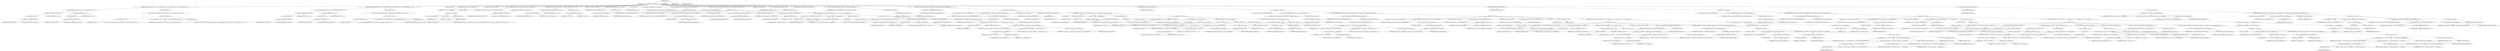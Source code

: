 digraph "execute" {  
"129" [label = <(METHOD,execute)<SUB>155</SUB>> ]
"8" [label = <(PARAM,this)<SUB>155</SUB>> ]
"130" [label = <(BLOCK,&lt;empty&gt;,&lt;empty&gt;)<SUB>155</SUB>> ]
"131" [label = <(CONTROL_STRUCTURE,if ((sourceFileSets.size() == 0) &amp;&amp; (sourceFileLists.size() == 0)),if ((sourceFileSets.size() == 0) &amp;&amp; (sourceFileLists.size() == 0)))<SUB>157</SUB>> ]
"132" [label = <(&lt;operator&gt;.logicalAnd,(sourceFileSets.size() == 0) &amp;&amp; (sourceFileLists.size() == 0))<SUB>157</SUB>> ]
"133" [label = <(&lt;operator&gt;.equals,sourceFileSets.size() == 0)<SUB>157</SUB>> ]
"134" [label = <(size,sourceFileSets.size())<SUB>157</SUB>> ]
"135" [label = <(&lt;operator&gt;.fieldAccess,this.sourceFileSets)<SUB>157</SUB>> ]
"136" [label = <(IDENTIFIER,this,sourceFileSets.size())<SUB>157</SUB>> ]
"137" [label = <(FIELD_IDENTIFIER,sourceFileSets,sourceFileSets)<SUB>157</SUB>> ]
"138" [label = <(LITERAL,0,sourceFileSets.size() == 0)<SUB>157</SUB>> ]
"139" [label = <(&lt;operator&gt;.equals,sourceFileLists.size() == 0)<SUB>157</SUB>> ]
"140" [label = <(size,sourceFileLists.size())<SUB>157</SUB>> ]
"141" [label = <(&lt;operator&gt;.fieldAccess,this.sourceFileLists)<SUB>157</SUB>> ]
"142" [label = <(IDENTIFIER,this,sourceFileLists.size())<SUB>157</SUB>> ]
"143" [label = <(FIELD_IDENTIFIER,sourceFileLists,sourceFileLists)<SUB>157</SUB>> ]
"144" [label = <(LITERAL,0,sourceFileLists.size() == 0)<SUB>157</SUB>> ]
"145" [label = <(BLOCK,&lt;empty&gt;,&lt;empty&gt;)<SUB>157</SUB>> ]
"146" [label = <(&lt;operator&gt;.throw,throw new BuildException(&quot;At least one &lt;srcfileset&gt; or &lt;srcfilelist&gt; element must be set&quot;);)<SUB>158</SUB>> ]
"147" [label = <(BLOCK,&lt;empty&gt;,&lt;empty&gt;)<SUB>158</SUB>> ]
"148" [label = <(&lt;operator&gt;.assignment,&lt;empty&gt;)> ]
"149" [label = <(IDENTIFIER,$obj4,&lt;empty&gt;)> ]
"150" [label = <(&lt;operator&gt;.alloc,new BuildException(&quot;At least one &lt;srcfileset&gt; or &lt;srcfilelist&gt; element must be set&quot;))<SUB>158</SUB>> ]
"151" [label = <(&lt;init&gt;,new BuildException(&quot;At least one &lt;srcfileset&gt; or &lt;srcfilelist&gt; element must be set&quot;))<SUB>158</SUB>> ]
"152" [label = <(IDENTIFIER,$obj4,new BuildException(&quot;At least one &lt;srcfileset&gt; or &lt;srcfilelist&gt; element must be set&quot;))> ]
"153" [label = <(LITERAL,&quot;At least one &lt;srcfileset&gt; or &lt;srcfilelist&gt; element must be set&quot;,new BuildException(&quot;At least one &lt;srcfileset&gt; or &lt;srcfilelist&gt; element must be set&quot;))<SUB>158</SUB>> ]
"154" [label = <(IDENTIFIER,$obj4,&lt;empty&gt;)> ]
"155" [label = <(CONTROL_STRUCTURE,if ((targetFileSets.size() == 0) &amp;&amp; (targetFileLists.size() == 0)),if ((targetFileSets.size() == 0) &amp;&amp; (targetFileLists.size() == 0)))<SUB>161</SUB>> ]
"156" [label = <(&lt;operator&gt;.logicalAnd,(targetFileSets.size() == 0) &amp;&amp; (targetFileLists.size() == 0))<SUB>161</SUB>> ]
"157" [label = <(&lt;operator&gt;.equals,targetFileSets.size() == 0)<SUB>161</SUB>> ]
"158" [label = <(size,targetFileSets.size())<SUB>161</SUB>> ]
"159" [label = <(&lt;operator&gt;.fieldAccess,this.targetFileSets)<SUB>161</SUB>> ]
"160" [label = <(IDENTIFIER,this,targetFileSets.size())<SUB>161</SUB>> ]
"161" [label = <(FIELD_IDENTIFIER,targetFileSets,targetFileSets)<SUB>161</SUB>> ]
"162" [label = <(LITERAL,0,targetFileSets.size() == 0)<SUB>161</SUB>> ]
"163" [label = <(&lt;operator&gt;.equals,targetFileLists.size() == 0)<SUB>161</SUB>> ]
"164" [label = <(size,targetFileLists.size())<SUB>161</SUB>> ]
"165" [label = <(&lt;operator&gt;.fieldAccess,this.targetFileLists)<SUB>161</SUB>> ]
"166" [label = <(IDENTIFIER,this,targetFileLists.size())<SUB>161</SUB>> ]
"167" [label = <(FIELD_IDENTIFIER,targetFileLists,targetFileLists)<SUB>161</SUB>> ]
"168" [label = <(LITERAL,0,targetFileLists.size() == 0)<SUB>161</SUB>> ]
"169" [label = <(BLOCK,&lt;empty&gt;,&lt;empty&gt;)<SUB>161</SUB>> ]
"170" [label = <(&lt;operator&gt;.throw,throw new BuildException(&quot;At least one &lt;targetfileset&gt; or &lt;targetfilelist&gt; element must be set&quot;);)<SUB>162</SUB>> ]
"171" [label = <(BLOCK,&lt;empty&gt;,&lt;empty&gt;)<SUB>162</SUB>> ]
"172" [label = <(&lt;operator&gt;.assignment,&lt;empty&gt;)> ]
"173" [label = <(IDENTIFIER,$obj5,&lt;empty&gt;)> ]
"174" [label = <(&lt;operator&gt;.alloc,new BuildException(&quot;At least one &lt;targetfileset&gt; or &lt;targetfilelist&gt; element must be set&quot;))<SUB>162</SUB>> ]
"175" [label = <(&lt;init&gt;,new BuildException(&quot;At least one &lt;targetfileset&gt; or &lt;targetfilelist&gt; element must be set&quot;))<SUB>162</SUB>> ]
"176" [label = <(IDENTIFIER,$obj5,new BuildException(&quot;At least one &lt;targetfileset&gt; or &lt;targetfilelist&gt; element must be set&quot;))> ]
"177" [label = <(LITERAL,&quot;At least one &lt;targetfileset&gt; or &lt;targetfilelist&gt; element must be set&quot;,new BuildException(&quot;At least one &lt;targetfileset&gt; or &lt;targetfilelist&gt; element must be set&quot;))<SUB>162</SUB>> ]
"178" [label = <(IDENTIFIER,$obj5,&lt;empty&gt;)> ]
"179" [label = <(LOCAL,long now: long)> ]
"180" [label = <(&lt;operator&gt;.assignment,long now = this.getTime())<SUB>165</SUB>> ]
"181" [label = <(IDENTIFIER,now,long now = this.getTime())<SUB>165</SUB>> ]
"182" [label = <(getTime,this.getTime())<SUB>165</SUB>> ]
"183" [label = <(BLOCK,&lt;empty&gt;,&lt;empty&gt;)<SUB>165</SUB>> ]
"184" [label = <(&lt;operator&gt;.assignment,&lt;empty&gt;)> ]
"185" [label = <(IDENTIFIER,$obj6,&lt;empty&gt;)> ]
"186" [label = <(&lt;operator&gt;.alloc,new Date())<SUB>165</SUB>> ]
"187" [label = <(&lt;init&gt;,new Date())<SUB>165</SUB>> ]
"188" [label = <(IDENTIFIER,$obj6,new Date())> ]
"189" [label = <(IDENTIFIER,$obj6,&lt;empty&gt;)> ]
"190" [label = <(LOCAL,String osname: java.lang.String)> ]
"191" [label = <(&lt;operator&gt;.assignment,String osname = System.getProperty(&quot;os.name&quot;).toLowerCase())<SUB>171</SUB>> ]
"192" [label = <(IDENTIFIER,osname,String osname = System.getProperty(&quot;os.name&quot;).toLowerCase())<SUB>171</SUB>> ]
"193" [label = <(toLowerCase,System.getProperty(&quot;os.name&quot;).toLowerCase())<SUB>171</SUB>> ]
"194" [label = <(getProperty,System.getProperty(&quot;os.name&quot;))<SUB>171</SUB>> ]
"195" [label = <(IDENTIFIER,System,System.getProperty(&quot;os.name&quot;))<SUB>171</SUB>> ]
"196" [label = <(LITERAL,&quot;os.name&quot;,System.getProperty(&quot;os.name&quot;))<SUB>171</SUB>> ]
"197" [label = <(CONTROL_STRUCTURE,if (osname.indexOf(&quot;windows&quot;) &gt;= 0),if (osname.indexOf(&quot;windows&quot;) &gt;= 0))<SUB>172</SUB>> ]
"198" [label = <(&lt;operator&gt;.greaterEqualsThan,osname.indexOf(&quot;windows&quot;) &gt;= 0)<SUB>172</SUB>> ]
"199" [label = <(indexOf,osname.indexOf(&quot;windows&quot;))<SUB>172</SUB>> ]
"200" [label = <(IDENTIFIER,osname,osname.indexOf(&quot;windows&quot;))<SUB>172</SUB>> ]
"201" [label = <(LITERAL,&quot;windows&quot;,osname.indexOf(&quot;windows&quot;))<SUB>172</SUB>> ]
"202" [label = <(LITERAL,0,osname.indexOf(&quot;windows&quot;) &gt;= 0)<SUB>172</SUB>> ]
"203" [label = <(BLOCK,&lt;empty&gt;,&lt;empty&gt;)<SUB>172</SUB>> ]
"204" [label = <(&lt;operator&gt;.assignmentPlus,now += 2000)<SUB>173</SUB>> ]
"205" [label = <(IDENTIFIER,now,now += 2000)<SUB>173</SUB>> ]
"206" [label = <(LITERAL,2000,now += 2000)<SUB>173</SUB>> ]
"4" [label = <(LOCAL,Vector allTargets: java.util.Vector)> ]
"207" [label = <(&lt;operator&gt;.assignment,Vector allTargets = new Vector())<SUB>179</SUB>> ]
"208" [label = <(IDENTIFIER,allTargets,Vector allTargets = new Vector())<SUB>179</SUB>> ]
"209" [label = <(&lt;operator&gt;.alloc,new Vector())<SUB>179</SUB>> ]
"210" [label = <(&lt;init&gt;,new Vector())<SUB>179</SUB>> ]
"3" [label = <(IDENTIFIER,allTargets,new Vector())<SUB>179</SUB>> ]
"211" [label = <(LOCAL,Enumeration enumTargetSets: java.util.Enumeration)> ]
"212" [label = <(&lt;operator&gt;.assignment,Enumeration enumTargetSets = targetFileSets.elements())<SUB>180</SUB>> ]
"213" [label = <(IDENTIFIER,enumTargetSets,Enumeration enumTargetSets = targetFileSets.elements())<SUB>180</SUB>> ]
"214" [label = <(elements,targetFileSets.elements())<SUB>180</SUB>> ]
"215" [label = <(&lt;operator&gt;.fieldAccess,this.targetFileSets)<SUB>180</SUB>> ]
"216" [label = <(IDENTIFIER,this,targetFileSets.elements())<SUB>180</SUB>> ]
"217" [label = <(FIELD_IDENTIFIER,targetFileSets,targetFileSets)<SUB>180</SUB>> ]
"218" [label = <(CONTROL_STRUCTURE,while (enumTargetSets.hasMoreElements()),while (enumTargetSets.hasMoreElements()))<SUB>181</SUB>> ]
"219" [label = <(hasMoreElements,enumTargetSets.hasMoreElements())<SUB>181</SUB>> ]
"220" [label = <(IDENTIFIER,enumTargetSets,enumTargetSets.hasMoreElements())<SUB>181</SUB>> ]
"221" [label = <(BLOCK,&lt;empty&gt;,&lt;empty&gt;)<SUB>181</SUB>> ]
"222" [label = <(LOCAL,FileSet targetFS: org.apache.tools.ant.types.FileSet)> ]
"223" [label = <(&lt;operator&gt;.assignment,FileSet targetFS = (FileSet) enumTargetSets.nextElement())<SUB>183</SUB>> ]
"224" [label = <(IDENTIFIER,targetFS,FileSet targetFS = (FileSet) enumTargetSets.nextElement())<SUB>183</SUB>> ]
"225" [label = <(&lt;operator&gt;.cast,(FileSet) enumTargetSets.nextElement())<SUB>183</SUB>> ]
"226" [label = <(TYPE_REF,FileSet,FileSet)<SUB>183</SUB>> ]
"227" [label = <(nextElement,enumTargetSets.nextElement())<SUB>183</SUB>> ]
"228" [label = <(IDENTIFIER,enumTargetSets,enumTargetSets.nextElement())<SUB>183</SUB>> ]
"229" [label = <(LOCAL,DirectoryScanner targetDS: ANY)> ]
"230" [label = <(&lt;operator&gt;.assignment,ANY targetDS = getDirectoryScanner(project))<SUB>184</SUB>> ]
"231" [label = <(IDENTIFIER,targetDS,ANY targetDS = getDirectoryScanner(project))<SUB>184</SUB>> ]
"232" [label = <(getDirectoryScanner,getDirectoryScanner(project))<SUB>184</SUB>> ]
"233" [label = <(IDENTIFIER,targetFS,getDirectoryScanner(project))<SUB>184</SUB>> ]
"234" [label = <(IDENTIFIER,project,getDirectoryScanner(project))<SUB>184</SUB>> ]
"235" [label = <(LOCAL,String[] targetFiles: java.lang.String[])> ]
"236" [label = <(&lt;operator&gt;.assignment,String[] targetFiles = getIncludedFiles())<SUB>185</SUB>> ]
"237" [label = <(IDENTIFIER,targetFiles,String[] targetFiles = getIncludedFiles())<SUB>185</SUB>> ]
"238" [label = <(getIncludedFiles,getIncludedFiles())<SUB>185</SUB>> ]
"239" [label = <(IDENTIFIER,targetDS,getIncludedFiles())<SUB>185</SUB>> ]
"240" [label = <(CONTROL_STRUCTURE,for (int i = 0; Some(i &lt; targetFiles.length); i++),for (int i = 0; Some(i &lt; targetFiles.length); i++))<SUB>187</SUB>> ]
"241" [label = <(LOCAL,int i: int)> ]
"242" [label = <(&lt;operator&gt;.assignment,int i = 0)<SUB>187</SUB>> ]
"243" [label = <(IDENTIFIER,i,int i = 0)<SUB>187</SUB>> ]
"244" [label = <(LITERAL,0,int i = 0)<SUB>187</SUB>> ]
"245" [label = <(&lt;operator&gt;.lessThan,i &lt; targetFiles.length)<SUB>187</SUB>> ]
"246" [label = <(IDENTIFIER,i,i &lt; targetFiles.length)<SUB>187</SUB>> ]
"247" [label = <(&lt;operator&gt;.fieldAccess,targetFiles.length)<SUB>187</SUB>> ]
"248" [label = <(IDENTIFIER,targetFiles,i &lt; targetFiles.length)<SUB>187</SUB>> ]
"249" [label = <(FIELD_IDENTIFIER,length,length)<SUB>187</SUB>> ]
"250" [label = <(&lt;operator&gt;.postIncrement,i++)<SUB>187</SUB>> ]
"251" [label = <(IDENTIFIER,i,i++)<SUB>187</SUB>> ]
"252" [label = <(BLOCK,&lt;empty&gt;,&lt;empty&gt;)<SUB>187</SUB>> ]
"6" [label = <(LOCAL,File dest: java.io.File)> ]
"253" [label = <(&lt;operator&gt;.assignment,File dest = new File(targetFS.getDir(project), targetFiles[i]))<SUB>189</SUB>> ]
"254" [label = <(IDENTIFIER,dest,File dest = new File(targetFS.getDir(project), targetFiles[i]))<SUB>189</SUB>> ]
"255" [label = <(&lt;operator&gt;.alloc,new File(targetFS.getDir(project), targetFiles[i]))<SUB>189</SUB>> ]
"256" [label = <(&lt;init&gt;,new File(targetFS.getDir(project), targetFiles[i]))<SUB>189</SUB>> ]
"5" [label = <(IDENTIFIER,dest,new File(targetFS.getDir(project), targetFiles[i]))<SUB>189</SUB>> ]
"257" [label = <(getDir,getDir(project))<SUB>189</SUB>> ]
"258" [label = <(IDENTIFIER,targetFS,getDir(project))<SUB>189</SUB>> ]
"259" [label = <(IDENTIFIER,project,getDir(project))<SUB>189</SUB>> ]
"260" [label = <(&lt;operator&gt;.indexAccess,targetFiles[i])<SUB>189</SUB>> ]
"261" [label = <(IDENTIFIER,targetFiles,new File(targetFS.getDir(project), targetFiles[i]))<SUB>189</SUB>> ]
"262" [label = <(IDENTIFIER,i,new File(targetFS.getDir(project), targetFiles[i]))<SUB>189</SUB>> ]
"263" [label = <(addElement,allTargets.addElement(dest))<SUB>190</SUB>> ]
"264" [label = <(IDENTIFIER,allTargets,allTargets.addElement(dest))<SUB>190</SUB>> ]
"265" [label = <(IDENTIFIER,dest,allTargets.addElement(dest))<SUB>190</SUB>> ]
"266" [label = <(CONTROL_STRUCTURE,if (dest.lastModified() &gt; now),if (dest.lastModified() &gt; now))<SUB>192</SUB>> ]
"267" [label = <(&lt;operator&gt;.greaterThan,dest.lastModified() &gt; now)<SUB>192</SUB>> ]
"268" [label = <(lastModified,dest.lastModified())<SUB>192</SUB>> ]
"269" [label = <(IDENTIFIER,dest,dest.lastModified())<SUB>192</SUB>> ]
"270" [label = <(IDENTIFIER,now,dest.lastModified() &gt; now)<SUB>192</SUB>> ]
"271" [label = <(BLOCK,&lt;empty&gt;,&lt;empty&gt;)<SUB>192</SUB>> ]
"272" [label = <(log,log(&quot;Warning: &quot; + targetFiles[i] + &quot; modified in the future.&quot;, Project.MSG_WARN))<SUB>193</SUB>> ]
"7" [label = <(IDENTIFIER,this,log(&quot;Warning: &quot; + targetFiles[i] + &quot; modified in the future.&quot;, Project.MSG_WARN))<SUB>193</SUB>> ]
"273" [label = <(&lt;operator&gt;.addition,&quot;Warning: &quot; + targetFiles[i] + &quot; modified in the future.&quot;)<SUB>193</SUB>> ]
"274" [label = <(&lt;operator&gt;.addition,&quot;Warning: &quot; + targetFiles[i])<SUB>193</SUB>> ]
"275" [label = <(LITERAL,&quot;Warning: &quot;,&quot;Warning: &quot; + targetFiles[i])<SUB>193</SUB>> ]
"276" [label = <(&lt;operator&gt;.indexAccess,targetFiles[i])<SUB>193</SUB>> ]
"277" [label = <(IDENTIFIER,targetFiles,&quot;Warning: &quot; + targetFiles[i])<SUB>193</SUB>> ]
"278" [label = <(IDENTIFIER,i,&quot;Warning: &quot; + targetFiles[i])<SUB>193</SUB>> ]
"279" [label = <(LITERAL,&quot; modified in the future.&quot;,&quot;Warning: &quot; + targetFiles[i] + &quot; modified in the future.&quot;)<SUB>193</SUB>> ]
"280" [label = <(&lt;operator&gt;.fieldAccess,Project.MSG_WARN)<SUB>194</SUB>> ]
"281" [label = <(IDENTIFIER,Project,log(&quot;Warning: &quot; + targetFiles[i] + &quot; modified in the future.&quot;, Project.MSG_WARN))<SUB>194</SUB>> ]
"282" [label = <(FIELD_IDENTIFIER,MSG_WARN,MSG_WARN)<SUB>194</SUB>> ]
"283" [label = <(LOCAL,boolean upToDate: boolean)> ]
"284" [label = <(&lt;operator&gt;.assignment,boolean upToDate = true)<SUB>202</SUB>> ]
"285" [label = <(IDENTIFIER,upToDate,boolean upToDate = true)<SUB>202</SUB>> ]
"286" [label = <(LITERAL,true,boolean upToDate = true)<SUB>202</SUB>> ]
"287" [label = <(LOCAL,Enumeration enumTargetLists: java.util.Enumeration)> ]
"288" [label = <(&lt;operator&gt;.assignment,Enumeration enumTargetLists = targetFileLists.elements())<SUB>203</SUB>> ]
"289" [label = <(IDENTIFIER,enumTargetLists,Enumeration enumTargetLists = targetFileLists.elements())<SUB>203</SUB>> ]
"290" [label = <(elements,targetFileLists.elements())<SUB>203</SUB>> ]
"291" [label = <(&lt;operator&gt;.fieldAccess,this.targetFileLists)<SUB>203</SUB>> ]
"292" [label = <(IDENTIFIER,this,targetFileLists.elements())<SUB>203</SUB>> ]
"293" [label = <(FIELD_IDENTIFIER,targetFileLists,targetFileLists)<SUB>203</SUB>> ]
"294" [label = <(CONTROL_STRUCTURE,while (enumTargetLists.hasMoreElements()),while (enumTargetLists.hasMoreElements()))<SUB>204</SUB>> ]
"295" [label = <(hasMoreElements,enumTargetLists.hasMoreElements())<SUB>204</SUB>> ]
"296" [label = <(IDENTIFIER,enumTargetLists,enumTargetLists.hasMoreElements())<SUB>204</SUB>> ]
"297" [label = <(BLOCK,&lt;empty&gt;,&lt;empty&gt;)<SUB>204</SUB>> ]
"298" [label = <(LOCAL,FileList targetFL: org.apache.tools.ant.types.FileList)> ]
"299" [label = <(&lt;operator&gt;.assignment,FileList targetFL = (FileList) enumTargetLists.nextElement())<SUB>206</SUB>> ]
"300" [label = <(IDENTIFIER,targetFL,FileList targetFL = (FileList) enumTargetLists.nextElement())<SUB>206</SUB>> ]
"301" [label = <(&lt;operator&gt;.cast,(FileList) enumTargetLists.nextElement())<SUB>206</SUB>> ]
"302" [label = <(TYPE_REF,FileList,FileList)<SUB>206</SUB>> ]
"303" [label = <(nextElement,enumTargetLists.nextElement())<SUB>206</SUB>> ]
"304" [label = <(IDENTIFIER,enumTargetLists,enumTargetLists.nextElement())<SUB>206</SUB>> ]
"305" [label = <(LOCAL,String[] targetFiles: java.lang.String[])> ]
"306" [label = <(&lt;operator&gt;.assignment,String[] targetFiles = getFiles(project))<SUB>207</SUB>> ]
"307" [label = <(IDENTIFIER,targetFiles,String[] targetFiles = getFiles(project))<SUB>207</SUB>> ]
"308" [label = <(getFiles,getFiles(project))<SUB>207</SUB>> ]
"309" [label = <(IDENTIFIER,targetFL,getFiles(project))<SUB>207</SUB>> ]
"310" [label = <(IDENTIFIER,project,getFiles(project))<SUB>207</SUB>> ]
"311" [label = <(CONTROL_STRUCTURE,for (int i = 0; Some(i &lt; targetFiles.length); i++),for (int i = 0; Some(i &lt; targetFiles.length); i++))<SUB>209</SUB>> ]
"312" [label = <(LOCAL,int i: int)> ]
"313" [label = <(&lt;operator&gt;.assignment,int i = 0)<SUB>209</SUB>> ]
"314" [label = <(IDENTIFIER,i,int i = 0)<SUB>209</SUB>> ]
"315" [label = <(LITERAL,0,int i = 0)<SUB>209</SUB>> ]
"316" [label = <(&lt;operator&gt;.lessThan,i &lt; targetFiles.length)<SUB>209</SUB>> ]
"317" [label = <(IDENTIFIER,i,i &lt; targetFiles.length)<SUB>209</SUB>> ]
"318" [label = <(&lt;operator&gt;.fieldAccess,targetFiles.length)<SUB>209</SUB>> ]
"319" [label = <(IDENTIFIER,targetFiles,i &lt; targetFiles.length)<SUB>209</SUB>> ]
"320" [label = <(FIELD_IDENTIFIER,length,length)<SUB>209</SUB>> ]
"321" [label = <(&lt;operator&gt;.postIncrement,i++)<SUB>209</SUB>> ]
"322" [label = <(IDENTIFIER,i,i++)<SUB>209</SUB>> ]
"323" [label = <(BLOCK,&lt;empty&gt;,&lt;empty&gt;)<SUB>209</SUB>> ]
"10" [label = <(LOCAL,File dest: java.io.File)> ]
"324" [label = <(&lt;operator&gt;.assignment,File dest = new File(targetFL.getDir(project), targetFiles[i]))<SUB>211</SUB>> ]
"325" [label = <(IDENTIFIER,dest,File dest = new File(targetFL.getDir(project), targetFiles[i]))<SUB>211</SUB>> ]
"326" [label = <(&lt;operator&gt;.alloc,new File(targetFL.getDir(project), targetFiles[i]))<SUB>211</SUB>> ]
"327" [label = <(&lt;init&gt;,new File(targetFL.getDir(project), targetFiles[i]))<SUB>211</SUB>> ]
"9" [label = <(IDENTIFIER,dest,new File(targetFL.getDir(project), targetFiles[i]))<SUB>211</SUB>> ]
"328" [label = <(getDir,getDir(project))<SUB>211</SUB>> ]
"329" [label = <(IDENTIFIER,targetFL,getDir(project))<SUB>211</SUB>> ]
"330" [label = <(IDENTIFIER,project,getDir(project))<SUB>211</SUB>> ]
"331" [label = <(&lt;operator&gt;.indexAccess,targetFiles[i])<SUB>211</SUB>> ]
"332" [label = <(IDENTIFIER,targetFiles,new File(targetFL.getDir(project), targetFiles[i]))<SUB>211</SUB>> ]
"333" [label = <(IDENTIFIER,i,new File(targetFL.getDir(project), targetFiles[i]))<SUB>211</SUB>> ]
"334" [label = <(CONTROL_STRUCTURE,if (!dest.exists()),if (!dest.exists()))<SUB>212</SUB>> ]
"335" [label = <(&lt;operator&gt;.logicalNot,!dest.exists())<SUB>212</SUB>> ]
"336" [label = <(exists,dest.exists())<SUB>212</SUB>> ]
"337" [label = <(IDENTIFIER,dest,dest.exists())<SUB>212</SUB>> ]
"338" [label = <(BLOCK,&lt;empty&gt;,&lt;empty&gt;)<SUB>212</SUB>> ]
"339" [label = <(log,log(targetFiles[i] + &quot; does not exist.&quot;, Project.MSG_VERBOSE))<SUB>213</SUB>> ]
"11" [label = <(IDENTIFIER,this,log(targetFiles[i] + &quot; does not exist.&quot;, Project.MSG_VERBOSE))<SUB>213</SUB>> ]
"340" [label = <(&lt;operator&gt;.addition,targetFiles[i] + &quot; does not exist.&quot;)<SUB>213</SUB>> ]
"341" [label = <(&lt;operator&gt;.indexAccess,targetFiles[i])<SUB>213</SUB>> ]
"342" [label = <(IDENTIFIER,targetFiles,targetFiles[i] + &quot; does not exist.&quot;)<SUB>213</SUB>> ]
"343" [label = <(IDENTIFIER,i,targetFiles[i] + &quot; does not exist.&quot;)<SUB>213</SUB>> ]
"344" [label = <(LITERAL,&quot; does not exist.&quot;,targetFiles[i] + &quot; does not exist.&quot;)<SUB>213</SUB>> ]
"345" [label = <(&lt;operator&gt;.fieldAccess,Project.MSG_VERBOSE)<SUB>213</SUB>> ]
"346" [label = <(IDENTIFIER,Project,log(targetFiles[i] + &quot; does not exist.&quot;, Project.MSG_VERBOSE))<SUB>213</SUB>> ]
"347" [label = <(FIELD_IDENTIFIER,MSG_VERBOSE,MSG_VERBOSE)<SUB>213</SUB>> ]
"348" [label = <(&lt;operator&gt;.assignment,upToDate = false)<SUB>214</SUB>> ]
"349" [label = <(IDENTIFIER,upToDate,upToDate = false)<SUB>214</SUB>> ]
"350" [label = <(LITERAL,false,upToDate = false)<SUB>214</SUB>> ]
"351" [label = <(CONTROL_STRUCTURE,continue;,continue;)<SUB>215</SUB>> ]
"352" [label = <(CONTROL_STRUCTURE,else,else)<SUB>217</SUB>> ]
"353" [label = <(BLOCK,&lt;empty&gt;,&lt;empty&gt;)<SUB>217</SUB>> ]
"354" [label = <(addElement,allTargets.addElement(dest))<SUB>218</SUB>> ]
"355" [label = <(IDENTIFIER,allTargets,allTargets.addElement(dest))<SUB>218</SUB>> ]
"356" [label = <(IDENTIFIER,dest,allTargets.addElement(dest))<SUB>218</SUB>> ]
"357" [label = <(CONTROL_STRUCTURE,if (dest.lastModified() &gt; now),if (dest.lastModified() &gt; now))<SUB>220</SUB>> ]
"358" [label = <(&lt;operator&gt;.greaterThan,dest.lastModified() &gt; now)<SUB>220</SUB>> ]
"359" [label = <(lastModified,dest.lastModified())<SUB>220</SUB>> ]
"360" [label = <(IDENTIFIER,dest,dest.lastModified())<SUB>220</SUB>> ]
"361" [label = <(IDENTIFIER,now,dest.lastModified() &gt; now)<SUB>220</SUB>> ]
"362" [label = <(BLOCK,&lt;empty&gt;,&lt;empty&gt;)<SUB>220</SUB>> ]
"363" [label = <(log,log(&quot;Warning: &quot; + targetFiles[i] + &quot; modified in the future.&quot;, Project.MSG_WARN))<SUB>221</SUB>> ]
"12" [label = <(IDENTIFIER,this,log(&quot;Warning: &quot; + targetFiles[i] + &quot; modified in the future.&quot;, Project.MSG_WARN))<SUB>221</SUB>> ]
"364" [label = <(&lt;operator&gt;.addition,&quot;Warning: &quot; + targetFiles[i] + &quot; modified in the future.&quot;)<SUB>221</SUB>> ]
"365" [label = <(&lt;operator&gt;.addition,&quot;Warning: &quot; + targetFiles[i])<SUB>221</SUB>> ]
"366" [label = <(LITERAL,&quot;Warning: &quot;,&quot;Warning: &quot; + targetFiles[i])<SUB>221</SUB>> ]
"367" [label = <(&lt;operator&gt;.indexAccess,targetFiles[i])<SUB>221</SUB>> ]
"368" [label = <(IDENTIFIER,targetFiles,&quot;Warning: &quot; + targetFiles[i])<SUB>221</SUB>> ]
"369" [label = <(IDENTIFIER,i,&quot;Warning: &quot; + targetFiles[i])<SUB>221</SUB>> ]
"370" [label = <(LITERAL,&quot; modified in the future.&quot;,&quot;Warning: &quot; + targetFiles[i] + &quot; modified in the future.&quot;)<SUB>221</SUB>> ]
"371" [label = <(&lt;operator&gt;.fieldAccess,Project.MSG_WARN)<SUB>222</SUB>> ]
"372" [label = <(IDENTIFIER,Project,log(&quot;Warning: &quot; + targetFiles[i] + &quot; modified in the future.&quot;, Project.MSG_WARN))<SUB>222</SUB>> ]
"373" [label = <(FIELD_IDENTIFIER,MSG_WARN,MSG_WARN)<SUB>222</SUB>> ]
"374" [label = <(CONTROL_STRUCTURE,if (upToDate),if (upToDate))<SUB>230</SUB>> ]
"375" [label = <(IDENTIFIER,upToDate,if (upToDate))<SUB>230</SUB>> ]
"376" [label = <(BLOCK,&lt;empty&gt;,&lt;empty&gt;)<SUB>230</SUB>> ]
"377" [label = <(LOCAL,Enumeration enumSourceSets: java.util.Enumeration)> ]
"378" [label = <(&lt;operator&gt;.assignment,Enumeration enumSourceSets = sourceFileSets.elements())<SUB>231</SUB>> ]
"379" [label = <(IDENTIFIER,enumSourceSets,Enumeration enumSourceSets = sourceFileSets.elements())<SUB>231</SUB>> ]
"380" [label = <(elements,sourceFileSets.elements())<SUB>231</SUB>> ]
"381" [label = <(&lt;operator&gt;.fieldAccess,this.sourceFileSets)<SUB>231</SUB>> ]
"382" [label = <(IDENTIFIER,this,sourceFileSets.elements())<SUB>231</SUB>> ]
"383" [label = <(FIELD_IDENTIFIER,sourceFileSets,sourceFileSets)<SUB>231</SUB>> ]
"384" [label = <(CONTROL_STRUCTURE,while (upToDate &amp;&amp; enumSourceSets.hasMoreElements()),while (upToDate &amp;&amp; enumSourceSets.hasMoreElements()))<SUB>232</SUB>> ]
"385" [label = <(&lt;operator&gt;.logicalAnd,upToDate &amp;&amp; enumSourceSets.hasMoreElements())<SUB>232</SUB>> ]
"386" [label = <(IDENTIFIER,upToDate,upToDate &amp;&amp; enumSourceSets.hasMoreElements())<SUB>232</SUB>> ]
"387" [label = <(hasMoreElements,enumSourceSets.hasMoreElements())<SUB>232</SUB>> ]
"388" [label = <(IDENTIFIER,enumSourceSets,enumSourceSets.hasMoreElements())<SUB>232</SUB>> ]
"389" [label = <(BLOCK,&lt;empty&gt;,&lt;empty&gt;)<SUB>232</SUB>> ]
"390" [label = <(LOCAL,FileSet sourceFS: org.apache.tools.ant.types.FileSet)> ]
"391" [label = <(&lt;operator&gt;.assignment,FileSet sourceFS = (FileSet) enumSourceSets.nextElement())<SUB>234</SUB>> ]
"392" [label = <(IDENTIFIER,sourceFS,FileSet sourceFS = (FileSet) enumSourceSets.nextElement())<SUB>234</SUB>> ]
"393" [label = <(&lt;operator&gt;.cast,(FileSet) enumSourceSets.nextElement())<SUB>234</SUB>> ]
"394" [label = <(TYPE_REF,FileSet,FileSet)<SUB>234</SUB>> ]
"395" [label = <(nextElement,enumSourceSets.nextElement())<SUB>234</SUB>> ]
"396" [label = <(IDENTIFIER,enumSourceSets,enumSourceSets.nextElement())<SUB>234</SUB>> ]
"397" [label = <(LOCAL,DirectoryScanner sourceDS: ANY)> ]
"398" [label = <(&lt;operator&gt;.assignment,ANY sourceDS = getDirectoryScanner(project))<SUB>235</SUB>> ]
"399" [label = <(IDENTIFIER,sourceDS,ANY sourceDS = getDirectoryScanner(project))<SUB>235</SUB>> ]
"400" [label = <(getDirectoryScanner,getDirectoryScanner(project))<SUB>235</SUB>> ]
"401" [label = <(IDENTIFIER,sourceFS,getDirectoryScanner(project))<SUB>235</SUB>> ]
"402" [label = <(IDENTIFIER,project,getDirectoryScanner(project))<SUB>235</SUB>> ]
"403" [label = <(LOCAL,String[] sourceFiles: java.lang.String[])> ]
"404" [label = <(&lt;operator&gt;.assignment,String[] sourceFiles = getIncludedFiles())<SUB>236</SUB>> ]
"405" [label = <(IDENTIFIER,sourceFiles,String[] sourceFiles = getIncludedFiles())<SUB>236</SUB>> ]
"406" [label = <(getIncludedFiles,getIncludedFiles())<SUB>236</SUB>> ]
"407" [label = <(IDENTIFIER,sourceDS,getIncludedFiles())<SUB>236</SUB>> ]
"408" [label = <(LOCAL,int i: int)> ]
"409" [label = <(&lt;operator&gt;.assignment,int i = 0)<SUB>238</SUB>> ]
"410" [label = <(IDENTIFIER,i,int i = 0)<SUB>238</SUB>> ]
"411" [label = <(LITERAL,0,int i = 0)<SUB>238</SUB>> ]
"412" [label = <(CONTROL_STRUCTURE,do {...} while (upToDate &amp;&amp; (++i &lt; sourceFiles.length)),do {...} while (upToDate &amp;&amp; (++i &lt; sourceFiles.length)))<SUB>239</SUB>> ]
"413" [label = <(BLOCK,&lt;empty&gt;,&lt;empty&gt;)<SUB>239</SUB>> ]
"14" [label = <(LOCAL,File src: java.io.File)> ]
"414" [label = <(&lt;operator&gt;.assignment,File src = new File(sourceFS.getDir(project), sourceFiles[i]))<SUB>240</SUB>> ]
"415" [label = <(IDENTIFIER,src,File src = new File(sourceFS.getDir(project), sourceFiles[i]))<SUB>240</SUB>> ]
"416" [label = <(&lt;operator&gt;.alloc,new File(sourceFS.getDir(project), sourceFiles[i]))<SUB>240</SUB>> ]
"417" [label = <(&lt;init&gt;,new File(sourceFS.getDir(project), sourceFiles[i]))<SUB>240</SUB>> ]
"13" [label = <(IDENTIFIER,src,new File(sourceFS.getDir(project), sourceFiles[i]))<SUB>240</SUB>> ]
"418" [label = <(getDir,getDir(project))<SUB>240</SUB>> ]
"419" [label = <(IDENTIFIER,sourceFS,getDir(project))<SUB>240</SUB>> ]
"420" [label = <(IDENTIFIER,project,getDir(project))<SUB>240</SUB>> ]
"421" [label = <(&lt;operator&gt;.indexAccess,sourceFiles[i])<SUB>240</SUB>> ]
"422" [label = <(IDENTIFIER,sourceFiles,new File(sourceFS.getDir(project), sourceFiles[i]))<SUB>240</SUB>> ]
"423" [label = <(IDENTIFIER,i,new File(sourceFS.getDir(project), sourceFiles[i]))<SUB>240</SUB>> ]
"424" [label = <(CONTROL_STRUCTURE,if (src.lastModified() &gt; now),if (src.lastModified() &gt; now))<SUB>242</SUB>> ]
"425" [label = <(&lt;operator&gt;.greaterThan,src.lastModified() &gt; now)<SUB>242</SUB>> ]
"426" [label = <(lastModified,src.lastModified())<SUB>242</SUB>> ]
"427" [label = <(IDENTIFIER,src,src.lastModified())<SUB>242</SUB>> ]
"428" [label = <(IDENTIFIER,now,src.lastModified() &gt; now)<SUB>242</SUB>> ]
"429" [label = <(BLOCK,&lt;empty&gt;,&lt;empty&gt;)<SUB>242</SUB>> ]
"430" [label = <(log,log(&quot;Warning: &quot; + sourceFiles[i] + &quot; modified in the future.&quot;, Project.MSG_WARN))<SUB>243</SUB>> ]
"15" [label = <(IDENTIFIER,this,log(&quot;Warning: &quot; + sourceFiles[i] + &quot; modified in the future.&quot;, Project.MSG_WARN))<SUB>243</SUB>> ]
"431" [label = <(&lt;operator&gt;.addition,&quot;Warning: &quot; + sourceFiles[i] + &quot; modified in the future.&quot;)<SUB>243</SUB>> ]
"432" [label = <(&lt;operator&gt;.addition,&quot;Warning: &quot; + sourceFiles[i])<SUB>243</SUB>> ]
"433" [label = <(LITERAL,&quot;Warning: &quot;,&quot;Warning: &quot; + sourceFiles[i])<SUB>243</SUB>> ]
"434" [label = <(&lt;operator&gt;.indexAccess,sourceFiles[i])<SUB>243</SUB>> ]
"435" [label = <(IDENTIFIER,sourceFiles,&quot;Warning: &quot; + sourceFiles[i])<SUB>243</SUB>> ]
"436" [label = <(IDENTIFIER,i,&quot;Warning: &quot; + sourceFiles[i])<SUB>243</SUB>> ]
"437" [label = <(LITERAL,&quot; modified in the future.&quot;,&quot;Warning: &quot; + sourceFiles[i] + &quot; modified in the future.&quot;)<SUB>243</SUB>> ]
"438" [label = <(&lt;operator&gt;.fieldAccess,Project.MSG_WARN)<SUB>244</SUB>> ]
"439" [label = <(IDENTIFIER,Project,log(&quot;Warning: &quot; + sourceFiles[i] + &quot; modified in the future.&quot;, Project.MSG_WARN))<SUB>244</SUB>> ]
"440" [label = <(FIELD_IDENTIFIER,MSG_WARN,MSG_WARN)<SUB>244</SUB>> ]
"441" [label = <(LOCAL,Enumeration enumTargets: java.util.Enumeration)> ]
"442" [label = <(&lt;operator&gt;.assignment,Enumeration enumTargets = allTargets.elements())<SUB>247</SUB>> ]
"443" [label = <(IDENTIFIER,enumTargets,Enumeration enumTargets = allTargets.elements())<SUB>247</SUB>> ]
"444" [label = <(elements,allTargets.elements())<SUB>247</SUB>> ]
"445" [label = <(IDENTIFIER,allTargets,allTargets.elements())<SUB>247</SUB>> ]
"446" [label = <(CONTROL_STRUCTURE,while (upToDate &amp;&amp; enumTargets.hasMoreElements()),while (upToDate &amp;&amp; enumTargets.hasMoreElements()))<SUB>248</SUB>> ]
"447" [label = <(&lt;operator&gt;.logicalAnd,upToDate &amp;&amp; enumTargets.hasMoreElements())<SUB>248</SUB>> ]
"448" [label = <(IDENTIFIER,upToDate,upToDate &amp;&amp; enumTargets.hasMoreElements())<SUB>248</SUB>> ]
"449" [label = <(hasMoreElements,enumTargets.hasMoreElements())<SUB>248</SUB>> ]
"450" [label = <(IDENTIFIER,enumTargets,enumTargets.hasMoreElements())<SUB>248</SUB>> ]
"451" [label = <(BLOCK,&lt;empty&gt;,&lt;empty&gt;)<SUB>248</SUB>> ]
"452" [label = <(LOCAL,File dest: java.io.File)> ]
"453" [label = <(&lt;operator&gt;.assignment,File dest = (File) enumTargets.nextElement())<SUB>250</SUB>> ]
"454" [label = <(IDENTIFIER,dest,File dest = (File) enumTargets.nextElement())<SUB>250</SUB>> ]
"455" [label = <(&lt;operator&gt;.cast,(File) enumTargets.nextElement())<SUB>250</SUB>> ]
"456" [label = <(TYPE_REF,File,File)<SUB>250</SUB>> ]
"457" [label = <(nextElement,enumTargets.nextElement())<SUB>250</SUB>> ]
"458" [label = <(IDENTIFIER,enumTargets,enumTargets.nextElement())<SUB>250</SUB>> ]
"459" [label = <(CONTROL_STRUCTURE,if (src.lastModified() &gt; dest.lastModified()),if (src.lastModified() &gt; dest.lastModified()))<SUB>251</SUB>> ]
"460" [label = <(&lt;operator&gt;.greaterThan,src.lastModified() &gt; dest.lastModified())<SUB>251</SUB>> ]
"461" [label = <(lastModified,src.lastModified())<SUB>251</SUB>> ]
"462" [label = <(IDENTIFIER,src,src.lastModified())<SUB>251</SUB>> ]
"463" [label = <(lastModified,dest.lastModified())<SUB>251</SUB>> ]
"464" [label = <(IDENTIFIER,dest,dest.lastModified())<SUB>251</SUB>> ]
"465" [label = <(BLOCK,&lt;empty&gt;,&lt;empty&gt;)<SUB>251</SUB>> ]
"466" [label = <(log,log(dest.getPath() + &quot; is out of date with respect to &quot; + sourceFiles[i], Project.MSG_VERBOSE))<SUB>252</SUB>> ]
"16" [label = <(IDENTIFIER,this,log(dest.getPath() + &quot; is out of date with respect to &quot; + sourceFiles[i], Project.MSG_VERBOSE))<SUB>252</SUB>> ]
"467" [label = <(&lt;operator&gt;.addition,dest.getPath() + &quot; is out of date with respect to &quot; + sourceFiles[i])<SUB>252</SUB>> ]
"468" [label = <(&lt;operator&gt;.addition,dest.getPath() + &quot; is out of date with respect to &quot;)<SUB>252</SUB>> ]
"469" [label = <(getPath,dest.getPath())<SUB>252</SUB>> ]
"470" [label = <(IDENTIFIER,dest,dest.getPath())<SUB>252</SUB>> ]
"471" [label = <(LITERAL,&quot; is out of date with respect to &quot;,dest.getPath() + &quot; is out of date with respect to &quot;)<SUB>252</SUB>> ]
"472" [label = <(&lt;operator&gt;.indexAccess,sourceFiles[i])<SUB>253</SUB>> ]
"473" [label = <(IDENTIFIER,sourceFiles,dest.getPath() + &quot; is out of date with respect to &quot; + sourceFiles[i])<SUB>253</SUB>> ]
"474" [label = <(IDENTIFIER,i,dest.getPath() + &quot; is out of date with respect to &quot; + sourceFiles[i])<SUB>253</SUB>> ]
"475" [label = <(&lt;operator&gt;.fieldAccess,Project.MSG_VERBOSE)<SUB>253</SUB>> ]
"476" [label = <(IDENTIFIER,Project,log(dest.getPath() + &quot; is out of date with respect to &quot; + sourceFiles[i], Project.MSG_VERBOSE))<SUB>253</SUB>> ]
"477" [label = <(FIELD_IDENTIFIER,MSG_VERBOSE,MSG_VERBOSE)<SUB>253</SUB>> ]
"478" [label = <(&lt;operator&gt;.assignment,upToDate = false)<SUB>254</SUB>> ]
"479" [label = <(IDENTIFIER,upToDate,upToDate = false)<SUB>254</SUB>> ]
"480" [label = <(LITERAL,false,upToDate = false)<SUB>254</SUB>> ]
"481" [label = <(&lt;operator&gt;.logicalAnd,upToDate &amp;&amp; (++i &lt; sourceFiles.length))<SUB>258</SUB>> ]
"482" [label = <(IDENTIFIER,upToDate,upToDate &amp;&amp; (++i &lt; sourceFiles.length))<SUB>258</SUB>> ]
"483" [label = <(&lt;operator&gt;.lessThan,++i &lt; sourceFiles.length)<SUB>258</SUB>> ]
"484" [label = <(&lt;operator&gt;.preIncrement,++i)<SUB>258</SUB>> ]
"485" [label = <(IDENTIFIER,i,++i)<SUB>258</SUB>> ]
"486" [label = <(&lt;operator&gt;.fieldAccess,sourceFiles.length)<SUB>258</SUB>> ]
"487" [label = <(IDENTIFIER,sourceFiles,++i &lt; sourceFiles.length)<SUB>258</SUB>> ]
"488" [label = <(FIELD_IDENTIFIER,length,length)<SUB>258</SUB>> ]
"489" [label = <(CONTROL_STRUCTURE,if (upToDate),if (upToDate))<SUB>265</SUB>> ]
"490" [label = <(IDENTIFIER,upToDate,if (upToDate))<SUB>265</SUB>> ]
"491" [label = <(BLOCK,&lt;empty&gt;,&lt;empty&gt;)<SUB>265</SUB>> ]
"492" [label = <(LOCAL,Enumeration enumSourceLists: java.util.Enumeration)> ]
"493" [label = <(&lt;operator&gt;.assignment,Enumeration enumSourceLists = sourceFileLists.elements())<SUB>266</SUB>> ]
"494" [label = <(IDENTIFIER,enumSourceLists,Enumeration enumSourceLists = sourceFileLists.elements())<SUB>266</SUB>> ]
"495" [label = <(elements,sourceFileLists.elements())<SUB>266</SUB>> ]
"496" [label = <(&lt;operator&gt;.fieldAccess,this.sourceFileLists)<SUB>266</SUB>> ]
"497" [label = <(IDENTIFIER,this,sourceFileLists.elements())<SUB>266</SUB>> ]
"498" [label = <(FIELD_IDENTIFIER,sourceFileLists,sourceFileLists)<SUB>266</SUB>> ]
"499" [label = <(CONTROL_STRUCTURE,while (upToDate &amp;&amp; enumSourceLists.hasMoreElements()),while (upToDate &amp;&amp; enumSourceLists.hasMoreElements()))<SUB>267</SUB>> ]
"500" [label = <(&lt;operator&gt;.logicalAnd,upToDate &amp;&amp; enumSourceLists.hasMoreElements())<SUB>267</SUB>> ]
"501" [label = <(IDENTIFIER,upToDate,upToDate &amp;&amp; enumSourceLists.hasMoreElements())<SUB>267</SUB>> ]
"502" [label = <(hasMoreElements,enumSourceLists.hasMoreElements())<SUB>267</SUB>> ]
"503" [label = <(IDENTIFIER,enumSourceLists,enumSourceLists.hasMoreElements())<SUB>267</SUB>> ]
"504" [label = <(BLOCK,&lt;empty&gt;,&lt;empty&gt;)<SUB>267</SUB>> ]
"505" [label = <(LOCAL,FileList sourceFL: org.apache.tools.ant.types.FileList)> ]
"506" [label = <(&lt;operator&gt;.assignment,FileList sourceFL = (FileList) enumSourceLists.nextElement())<SUB>269</SUB>> ]
"507" [label = <(IDENTIFIER,sourceFL,FileList sourceFL = (FileList) enumSourceLists.nextElement())<SUB>269</SUB>> ]
"508" [label = <(&lt;operator&gt;.cast,(FileList) enumSourceLists.nextElement())<SUB>269</SUB>> ]
"509" [label = <(TYPE_REF,FileList,FileList)<SUB>269</SUB>> ]
"510" [label = <(nextElement,enumSourceLists.nextElement())<SUB>269</SUB>> ]
"511" [label = <(IDENTIFIER,enumSourceLists,enumSourceLists.nextElement())<SUB>269</SUB>> ]
"512" [label = <(LOCAL,String[] sourceFiles: java.lang.String[])> ]
"513" [label = <(&lt;operator&gt;.assignment,String[] sourceFiles = getFiles(project))<SUB>270</SUB>> ]
"514" [label = <(IDENTIFIER,sourceFiles,String[] sourceFiles = getFiles(project))<SUB>270</SUB>> ]
"515" [label = <(getFiles,getFiles(project))<SUB>270</SUB>> ]
"516" [label = <(IDENTIFIER,sourceFL,getFiles(project))<SUB>270</SUB>> ]
"517" [label = <(IDENTIFIER,project,getFiles(project))<SUB>270</SUB>> ]
"518" [label = <(LOCAL,int i: int)> ]
"519" [label = <(&lt;operator&gt;.assignment,int i = 0)<SUB>272</SUB>> ]
"520" [label = <(IDENTIFIER,i,int i = 0)<SUB>272</SUB>> ]
"521" [label = <(LITERAL,0,int i = 0)<SUB>272</SUB>> ]
"522" [label = <(CONTROL_STRUCTURE,do {...} while (upToDate &amp;&amp; (++i &lt; sourceFiles.length)),do {...} while (upToDate &amp;&amp; (++i &lt; sourceFiles.length)))<SUB>273</SUB>> ]
"523" [label = <(BLOCK,&lt;empty&gt;,&lt;empty&gt;)<SUB>273</SUB>> ]
"18" [label = <(LOCAL,File src: java.io.File)> ]
"524" [label = <(&lt;operator&gt;.assignment,File src = new File(sourceFL.getDir(project), sourceFiles[i]))<SUB>274</SUB>> ]
"525" [label = <(IDENTIFIER,src,File src = new File(sourceFL.getDir(project), sourceFiles[i]))<SUB>274</SUB>> ]
"526" [label = <(&lt;operator&gt;.alloc,new File(sourceFL.getDir(project), sourceFiles[i]))<SUB>274</SUB>> ]
"527" [label = <(&lt;init&gt;,new File(sourceFL.getDir(project), sourceFiles[i]))<SUB>274</SUB>> ]
"17" [label = <(IDENTIFIER,src,new File(sourceFL.getDir(project), sourceFiles[i]))<SUB>274</SUB>> ]
"528" [label = <(getDir,getDir(project))<SUB>274</SUB>> ]
"529" [label = <(IDENTIFIER,sourceFL,getDir(project))<SUB>274</SUB>> ]
"530" [label = <(IDENTIFIER,project,getDir(project))<SUB>274</SUB>> ]
"531" [label = <(&lt;operator&gt;.indexAccess,sourceFiles[i])<SUB>274</SUB>> ]
"532" [label = <(IDENTIFIER,sourceFiles,new File(sourceFL.getDir(project), sourceFiles[i]))<SUB>274</SUB>> ]
"533" [label = <(IDENTIFIER,i,new File(sourceFL.getDir(project), sourceFiles[i]))<SUB>274</SUB>> ]
"534" [label = <(CONTROL_STRUCTURE,if (src.lastModified() &gt; now),if (src.lastModified() &gt; now))<SUB>276</SUB>> ]
"535" [label = <(&lt;operator&gt;.greaterThan,src.lastModified() &gt; now)<SUB>276</SUB>> ]
"536" [label = <(lastModified,src.lastModified())<SUB>276</SUB>> ]
"537" [label = <(IDENTIFIER,src,src.lastModified())<SUB>276</SUB>> ]
"538" [label = <(IDENTIFIER,now,src.lastModified() &gt; now)<SUB>276</SUB>> ]
"539" [label = <(BLOCK,&lt;empty&gt;,&lt;empty&gt;)<SUB>276</SUB>> ]
"540" [label = <(log,log(&quot;Warning: &quot; + sourceFiles[i] + &quot; modified in the future.&quot;, Project.MSG_WARN))<SUB>277</SUB>> ]
"19" [label = <(IDENTIFIER,this,log(&quot;Warning: &quot; + sourceFiles[i] + &quot; modified in the future.&quot;, Project.MSG_WARN))<SUB>277</SUB>> ]
"541" [label = <(&lt;operator&gt;.addition,&quot;Warning: &quot; + sourceFiles[i] + &quot; modified in the future.&quot;)<SUB>277</SUB>> ]
"542" [label = <(&lt;operator&gt;.addition,&quot;Warning: &quot; + sourceFiles[i])<SUB>277</SUB>> ]
"543" [label = <(LITERAL,&quot;Warning: &quot;,&quot;Warning: &quot; + sourceFiles[i])<SUB>277</SUB>> ]
"544" [label = <(&lt;operator&gt;.indexAccess,sourceFiles[i])<SUB>277</SUB>> ]
"545" [label = <(IDENTIFIER,sourceFiles,&quot;Warning: &quot; + sourceFiles[i])<SUB>277</SUB>> ]
"546" [label = <(IDENTIFIER,i,&quot;Warning: &quot; + sourceFiles[i])<SUB>277</SUB>> ]
"547" [label = <(LITERAL,&quot; modified in the future.&quot;,&quot;Warning: &quot; + sourceFiles[i] + &quot; modified in the future.&quot;)<SUB>277</SUB>> ]
"548" [label = <(&lt;operator&gt;.fieldAccess,Project.MSG_WARN)<SUB>278</SUB>> ]
"549" [label = <(IDENTIFIER,Project,log(&quot;Warning: &quot; + sourceFiles[i] + &quot; modified in the future.&quot;, Project.MSG_WARN))<SUB>278</SUB>> ]
"550" [label = <(FIELD_IDENTIFIER,MSG_WARN,MSG_WARN)<SUB>278</SUB>> ]
"551" [label = <(CONTROL_STRUCTURE,if (!src.exists()),if (!src.exists()))<SUB>281</SUB>> ]
"552" [label = <(&lt;operator&gt;.logicalNot,!src.exists())<SUB>281</SUB>> ]
"553" [label = <(exists,src.exists())<SUB>281</SUB>> ]
"554" [label = <(IDENTIFIER,src,src.exists())<SUB>281</SUB>> ]
"555" [label = <(BLOCK,&lt;empty&gt;,&lt;empty&gt;)<SUB>281</SUB>> ]
"556" [label = <(log,log(sourceFiles[i] + &quot; does not exist.&quot;, Project.MSG_VERBOSE))<SUB>282</SUB>> ]
"20" [label = <(IDENTIFIER,this,log(sourceFiles[i] + &quot; does not exist.&quot;, Project.MSG_VERBOSE))<SUB>282</SUB>> ]
"557" [label = <(&lt;operator&gt;.addition,sourceFiles[i] + &quot; does not exist.&quot;)<SUB>282</SUB>> ]
"558" [label = <(&lt;operator&gt;.indexAccess,sourceFiles[i])<SUB>282</SUB>> ]
"559" [label = <(IDENTIFIER,sourceFiles,sourceFiles[i] + &quot; does not exist.&quot;)<SUB>282</SUB>> ]
"560" [label = <(IDENTIFIER,i,sourceFiles[i] + &quot; does not exist.&quot;)<SUB>282</SUB>> ]
"561" [label = <(LITERAL,&quot; does not exist.&quot;,sourceFiles[i] + &quot; does not exist.&quot;)<SUB>282</SUB>> ]
"562" [label = <(&lt;operator&gt;.fieldAccess,Project.MSG_VERBOSE)<SUB>282</SUB>> ]
"563" [label = <(IDENTIFIER,Project,log(sourceFiles[i] + &quot; does not exist.&quot;, Project.MSG_VERBOSE))<SUB>282</SUB>> ]
"564" [label = <(FIELD_IDENTIFIER,MSG_VERBOSE,MSG_VERBOSE)<SUB>282</SUB>> ]
"565" [label = <(&lt;operator&gt;.assignment,upToDate = false)<SUB>283</SUB>> ]
"566" [label = <(IDENTIFIER,upToDate,upToDate = false)<SUB>283</SUB>> ]
"567" [label = <(LITERAL,false,upToDate = false)<SUB>283</SUB>> ]
"568" [label = <(CONTROL_STRUCTURE,break;,break;)<SUB>284</SUB>> ]
"569" [label = <(LOCAL,Enumeration enumTargets: java.util.Enumeration)> ]
"570" [label = <(&lt;operator&gt;.assignment,Enumeration enumTargets = allTargets.elements())<SUB>287</SUB>> ]
"571" [label = <(IDENTIFIER,enumTargets,Enumeration enumTargets = allTargets.elements())<SUB>287</SUB>> ]
"572" [label = <(elements,allTargets.elements())<SUB>287</SUB>> ]
"573" [label = <(IDENTIFIER,allTargets,allTargets.elements())<SUB>287</SUB>> ]
"574" [label = <(CONTROL_STRUCTURE,while (upToDate &amp;&amp; enumTargets.hasMoreElements()),while (upToDate &amp;&amp; enumTargets.hasMoreElements()))<SUB>288</SUB>> ]
"575" [label = <(&lt;operator&gt;.logicalAnd,upToDate &amp;&amp; enumTargets.hasMoreElements())<SUB>288</SUB>> ]
"576" [label = <(IDENTIFIER,upToDate,upToDate &amp;&amp; enumTargets.hasMoreElements())<SUB>288</SUB>> ]
"577" [label = <(hasMoreElements,enumTargets.hasMoreElements())<SUB>288</SUB>> ]
"578" [label = <(IDENTIFIER,enumTargets,enumTargets.hasMoreElements())<SUB>288</SUB>> ]
"579" [label = <(BLOCK,&lt;empty&gt;,&lt;empty&gt;)<SUB>288</SUB>> ]
"580" [label = <(LOCAL,File dest: java.io.File)> ]
"581" [label = <(&lt;operator&gt;.assignment,File dest = (File) enumTargets.nextElement())<SUB>290</SUB>> ]
"582" [label = <(IDENTIFIER,dest,File dest = (File) enumTargets.nextElement())<SUB>290</SUB>> ]
"583" [label = <(&lt;operator&gt;.cast,(File) enumTargets.nextElement())<SUB>290</SUB>> ]
"584" [label = <(TYPE_REF,File,File)<SUB>290</SUB>> ]
"585" [label = <(nextElement,enumTargets.nextElement())<SUB>290</SUB>> ]
"586" [label = <(IDENTIFIER,enumTargets,enumTargets.nextElement())<SUB>290</SUB>> ]
"587" [label = <(CONTROL_STRUCTURE,if (src.lastModified() &gt; dest.lastModified()),if (src.lastModified() &gt; dest.lastModified()))<SUB>292</SUB>> ]
"588" [label = <(&lt;operator&gt;.greaterThan,src.lastModified() &gt; dest.lastModified())<SUB>292</SUB>> ]
"589" [label = <(lastModified,src.lastModified())<SUB>292</SUB>> ]
"590" [label = <(IDENTIFIER,src,src.lastModified())<SUB>292</SUB>> ]
"591" [label = <(lastModified,dest.lastModified())<SUB>292</SUB>> ]
"592" [label = <(IDENTIFIER,dest,dest.lastModified())<SUB>292</SUB>> ]
"593" [label = <(BLOCK,&lt;empty&gt;,&lt;empty&gt;)<SUB>292</SUB>> ]
"594" [label = <(log,log(dest.getPath() + &quot; is out of date with respect to &quot; + sourceFiles[i], Project.MSG_VERBOSE))<SUB>293</SUB>> ]
"21" [label = <(IDENTIFIER,this,log(dest.getPath() + &quot; is out of date with respect to &quot; + sourceFiles[i], Project.MSG_VERBOSE))<SUB>293</SUB>> ]
"595" [label = <(&lt;operator&gt;.addition,dest.getPath() + &quot; is out of date with respect to &quot; + sourceFiles[i])<SUB>293</SUB>> ]
"596" [label = <(&lt;operator&gt;.addition,dest.getPath() + &quot; is out of date with respect to &quot;)<SUB>293</SUB>> ]
"597" [label = <(getPath,dest.getPath())<SUB>293</SUB>> ]
"598" [label = <(IDENTIFIER,dest,dest.getPath())<SUB>293</SUB>> ]
"599" [label = <(LITERAL,&quot; is out of date with respect to &quot;,dest.getPath() + &quot; is out of date with respect to &quot;)<SUB>293</SUB>> ]
"600" [label = <(&lt;operator&gt;.indexAccess,sourceFiles[i])<SUB>294</SUB>> ]
"601" [label = <(IDENTIFIER,sourceFiles,dest.getPath() + &quot; is out of date with respect to &quot; + sourceFiles[i])<SUB>294</SUB>> ]
"602" [label = <(IDENTIFIER,i,dest.getPath() + &quot; is out of date with respect to &quot; + sourceFiles[i])<SUB>294</SUB>> ]
"603" [label = <(&lt;operator&gt;.fieldAccess,Project.MSG_VERBOSE)<SUB>294</SUB>> ]
"604" [label = <(IDENTIFIER,Project,log(dest.getPath() + &quot; is out of date with respect to &quot; + sourceFiles[i], Project.MSG_VERBOSE))<SUB>294</SUB>> ]
"605" [label = <(FIELD_IDENTIFIER,MSG_VERBOSE,MSG_VERBOSE)<SUB>294</SUB>> ]
"606" [label = <(&lt;operator&gt;.assignment,upToDate = false)<SUB>295</SUB>> ]
"607" [label = <(IDENTIFIER,upToDate,upToDate = false)<SUB>295</SUB>> ]
"608" [label = <(LITERAL,false,upToDate = false)<SUB>295</SUB>> ]
"609" [label = <(&lt;operator&gt;.logicalAnd,upToDate &amp;&amp; (++i &lt; sourceFiles.length))<SUB>299</SUB>> ]
"610" [label = <(IDENTIFIER,upToDate,upToDate &amp;&amp; (++i &lt; sourceFiles.length))<SUB>299</SUB>> ]
"611" [label = <(&lt;operator&gt;.lessThan,++i &lt; sourceFiles.length)<SUB>299</SUB>> ]
"612" [label = <(&lt;operator&gt;.preIncrement,++i)<SUB>299</SUB>> ]
"613" [label = <(IDENTIFIER,i,++i)<SUB>299</SUB>> ]
"614" [label = <(&lt;operator&gt;.fieldAccess,sourceFiles.length)<SUB>299</SUB>> ]
"615" [label = <(IDENTIFIER,sourceFiles,++i &lt; sourceFiles.length)<SUB>299</SUB>> ]
"616" [label = <(FIELD_IDENTIFIER,length,length)<SUB>299</SUB>> ]
"617" [label = <(CONTROL_STRUCTURE,if (!upToDate),if (!upToDate))<SUB>303</SUB>> ]
"618" [label = <(&lt;operator&gt;.logicalNot,!upToDate)<SUB>303</SUB>> ]
"619" [label = <(IDENTIFIER,upToDate,!upToDate)<SUB>303</SUB>> ]
"620" [label = <(BLOCK,&lt;empty&gt;,&lt;empty&gt;)<SUB>303</SUB>> ]
"621" [label = <(log,log(&quot;Deleting all target files. &quot;, Project.MSG_VERBOSE))<SUB>304</SUB>> ]
"22" [label = <(IDENTIFIER,this,log(&quot;Deleting all target files. &quot;, Project.MSG_VERBOSE))<SUB>304</SUB>> ]
"622" [label = <(LITERAL,&quot;Deleting all target files. &quot;,log(&quot;Deleting all target files. &quot;, Project.MSG_VERBOSE))<SUB>304</SUB>> ]
"623" [label = <(&lt;operator&gt;.fieldAccess,Project.MSG_VERBOSE)<SUB>304</SUB>> ]
"624" [label = <(IDENTIFIER,Project,log(&quot;Deleting all target files. &quot;, Project.MSG_VERBOSE))<SUB>304</SUB>> ]
"625" [label = <(FIELD_IDENTIFIER,MSG_VERBOSE,MSG_VERBOSE)<SUB>304</SUB>> ]
"626" [label = <(CONTROL_STRUCTURE,for (Enumeration e = allTargets.elements(); Some(e.hasMoreElements()); ),for (Enumeration e = allTargets.elements(); Some(e.hasMoreElements()); ))<SUB>305</SUB>> ]
"627" [label = <(LOCAL,Enumeration e: java.util.Enumeration)> ]
"628" [label = <(&lt;operator&gt;.assignment,Enumeration e = allTargets.elements())<SUB>305</SUB>> ]
"629" [label = <(IDENTIFIER,e,Enumeration e = allTargets.elements())<SUB>305</SUB>> ]
"630" [label = <(elements,allTargets.elements())<SUB>305</SUB>> ]
"631" [label = <(IDENTIFIER,allTargets,allTargets.elements())<SUB>305</SUB>> ]
"632" [label = <(hasMoreElements,e.hasMoreElements())<SUB>305</SUB>> ]
"633" [label = <(IDENTIFIER,e,e.hasMoreElements())<SUB>305</SUB>> ]
"634" [label = <(BLOCK,&lt;empty&gt;,&lt;empty&gt;)<SUB>305</SUB>> ]
"635" [label = <(LOCAL,File fileToRemove: java.io.File)> ]
"636" [label = <(&lt;operator&gt;.assignment,File fileToRemove = (File) e.nextElement())<SUB>306</SUB>> ]
"637" [label = <(IDENTIFIER,fileToRemove,File fileToRemove = (File) e.nextElement())<SUB>306</SUB>> ]
"638" [label = <(&lt;operator&gt;.cast,(File) e.nextElement())<SUB>306</SUB>> ]
"639" [label = <(TYPE_REF,File,File)<SUB>306</SUB>> ]
"640" [label = <(nextElement,e.nextElement())<SUB>306</SUB>> ]
"641" [label = <(IDENTIFIER,e,e.nextElement())<SUB>306</SUB>> ]
"642" [label = <(log,log(&quot;Deleting file &quot; + fileToRemove.getAbsolutePath(), Project.MSG_VERBOSE))<SUB>307</SUB>> ]
"23" [label = <(IDENTIFIER,this,log(&quot;Deleting file &quot; + fileToRemove.getAbsolutePath(), Project.MSG_VERBOSE))<SUB>307</SUB>> ]
"643" [label = <(&lt;operator&gt;.addition,&quot;Deleting file &quot; + fileToRemove.getAbsolutePath())<SUB>307</SUB>> ]
"644" [label = <(LITERAL,&quot;Deleting file &quot;,&quot;Deleting file &quot; + fileToRemove.getAbsolutePath())<SUB>307</SUB>> ]
"645" [label = <(getAbsolutePath,fileToRemove.getAbsolutePath())<SUB>307</SUB>> ]
"646" [label = <(IDENTIFIER,fileToRemove,fileToRemove.getAbsolutePath())<SUB>307</SUB>> ]
"647" [label = <(&lt;operator&gt;.fieldAccess,Project.MSG_VERBOSE)<SUB>307</SUB>> ]
"648" [label = <(IDENTIFIER,Project,log(&quot;Deleting file &quot; + fileToRemove.getAbsolutePath(), Project.MSG_VERBOSE))<SUB>307</SUB>> ]
"649" [label = <(FIELD_IDENTIFIER,MSG_VERBOSE,MSG_VERBOSE)<SUB>307</SUB>> ]
"650" [label = <(delete,fileToRemove.delete())<SUB>308</SUB>> ]
"651" [label = <(IDENTIFIER,fileToRemove,fileToRemove.delete())<SUB>308</SUB>> ]
"652" [label = <(MODIFIER,PUBLIC)> ]
"653" [label = <(MODIFIER,VIRTUAL)> ]
"654" [label = <(METHOD_RETURN,void)<SUB>155</SUB>> ]
  "129" -> "8" 
  "129" -> "130" 
  "129" -> "652" 
  "129" -> "653" 
  "129" -> "654" 
  "130" -> "131" 
  "130" -> "155" 
  "130" -> "179" 
  "130" -> "180" 
  "130" -> "190" 
  "130" -> "191" 
  "130" -> "197" 
  "130" -> "4" 
  "130" -> "207" 
  "130" -> "210" 
  "130" -> "211" 
  "130" -> "212" 
  "130" -> "218" 
  "130" -> "283" 
  "130" -> "284" 
  "130" -> "287" 
  "130" -> "288" 
  "130" -> "294" 
  "130" -> "374" 
  "130" -> "489" 
  "130" -> "617" 
  "131" -> "132" 
  "131" -> "145" 
  "132" -> "133" 
  "132" -> "139" 
  "133" -> "134" 
  "133" -> "138" 
  "134" -> "135" 
  "135" -> "136" 
  "135" -> "137" 
  "139" -> "140" 
  "139" -> "144" 
  "140" -> "141" 
  "141" -> "142" 
  "141" -> "143" 
  "145" -> "146" 
  "146" -> "147" 
  "147" -> "148" 
  "147" -> "151" 
  "147" -> "154" 
  "148" -> "149" 
  "148" -> "150" 
  "151" -> "152" 
  "151" -> "153" 
  "155" -> "156" 
  "155" -> "169" 
  "156" -> "157" 
  "156" -> "163" 
  "157" -> "158" 
  "157" -> "162" 
  "158" -> "159" 
  "159" -> "160" 
  "159" -> "161" 
  "163" -> "164" 
  "163" -> "168" 
  "164" -> "165" 
  "165" -> "166" 
  "165" -> "167" 
  "169" -> "170" 
  "170" -> "171" 
  "171" -> "172" 
  "171" -> "175" 
  "171" -> "178" 
  "172" -> "173" 
  "172" -> "174" 
  "175" -> "176" 
  "175" -> "177" 
  "180" -> "181" 
  "180" -> "182" 
  "182" -> "183" 
  "183" -> "184" 
  "183" -> "187" 
  "183" -> "189" 
  "184" -> "185" 
  "184" -> "186" 
  "187" -> "188" 
  "191" -> "192" 
  "191" -> "193" 
  "193" -> "194" 
  "194" -> "195" 
  "194" -> "196" 
  "197" -> "198" 
  "197" -> "203" 
  "198" -> "199" 
  "198" -> "202" 
  "199" -> "200" 
  "199" -> "201" 
  "203" -> "204" 
  "204" -> "205" 
  "204" -> "206" 
  "207" -> "208" 
  "207" -> "209" 
  "210" -> "3" 
  "212" -> "213" 
  "212" -> "214" 
  "214" -> "215" 
  "215" -> "216" 
  "215" -> "217" 
  "218" -> "219" 
  "218" -> "221" 
  "219" -> "220" 
  "221" -> "222" 
  "221" -> "223" 
  "221" -> "229" 
  "221" -> "230" 
  "221" -> "235" 
  "221" -> "236" 
  "221" -> "240" 
  "223" -> "224" 
  "223" -> "225" 
  "225" -> "226" 
  "225" -> "227" 
  "227" -> "228" 
  "230" -> "231" 
  "230" -> "232" 
  "232" -> "233" 
  "232" -> "234" 
  "236" -> "237" 
  "236" -> "238" 
  "238" -> "239" 
  "240" -> "241" 
  "240" -> "242" 
  "240" -> "245" 
  "240" -> "250" 
  "240" -> "252" 
  "242" -> "243" 
  "242" -> "244" 
  "245" -> "246" 
  "245" -> "247" 
  "247" -> "248" 
  "247" -> "249" 
  "250" -> "251" 
  "252" -> "6" 
  "252" -> "253" 
  "252" -> "256" 
  "252" -> "263" 
  "252" -> "266" 
  "253" -> "254" 
  "253" -> "255" 
  "256" -> "5" 
  "256" -> "257" 
  "256" -> "260" 
  "257" -> "258" 
  "257" -> "259" 
  "260" -> "261" 
  "260" -> "262" 
  "263" -> "264" 
  "263" -> "265" 
  "266" -> "267" 
  "266" -> "271" 
  "267" -> "268" 
  "267" -> "270" 
  "268" -> "269" 
  "271" -> "272" 
  "272" -> "7" 
  "272" -> "273" 
  "272" -> "280" 
  "273" -> "274" 
  "273" -> "279" 
  "274" -> "275" 
  "274" -> "276" 
  "276" -> "277" 
  "276" -> "278" 
  "280" -> "281" 
  "280" -> "282" 
  "284" -> "285" 
  "284" -> "286" 
  "288" -> "289" 
  "288" -> "290" 
  "290" -> "291" 
  "291" -> "292" 
  "291" -> "293" 
  "294" -> "295" 
  "294" -> "297" 
  "295" -> "296" 
  "297" -> "298" 
  "297" -> "299" 
  "297" -> "305" 
  "297" -> "306" 
  "297" -> "311" 
  "299" -> "300" 
  "299" -> "301" 
  "301" -> "302" 
  "301" -> "303" 
  "303" -> "304" 
  "306" -> "307" 
  "306" -> "308" 
  "308" -> "309" 
  "308" -> "310" 
  "311" -> "312" 
  "311" -> "313" 
  "311" -> "316" 
  "311" -> "321" 
  "311" -> "323" 
  "313" -> "314" 
  "313" -> "315" 
  "316" -> "317" 
  "316" -> "318" 
  "318" -> "319" 
  "318" -> "320" 
  "321" -> "322" 
  "323" -> "10" 
  "323" -> "324" 
  "323" -> "327" 
  "323" -> "334" 
  "323" -> "357" 
  "324" -> "325" 
  "324" -> "326" 
  "327" -> "9" 
  "327" -> "328" 
  "327" -> "331" 
  "328" -> "329" 
  "328" -> "330" 
  "331" -> "332" 
  "331" -> "333" 
  "334" -> "335" 
  "334" -> "338" 
  "334" -> "352" 
  "335" -> "336" 
  "336" -> "337" 
  "338" -> "339" 
  "338" -> "348" 
  "338" -> "351" 
  "339" -> "11" 
  "339" -> "340" 
  "339" -> "345" 
  "340" -> "341" 
  "340" -> "344" 
  "341" -> "342" 
  "341" -> "343" 
  "345" -> "346" 
  "345" -> "347" 
  "348" -> "349" 
  "348" -> "350" 
  "352" -> "353" 
  "353" -> "354" 
  "354" -> "355" 
  "354" -> "356" 
  "357" -> "358" 
  "357" -> "362" 
  "358" -> "359" 
  "358" -> "361" 
  "359" -> "360" 
  "362" -> "363" 
  "363" -> "12" 
  "363" -> "364" 
  "363" -> "371" 
  "364" -> "365" 
  "364" -> "370" 
  "365" -> "366" 
  "365" -> "367" 
  "367" -> "368" 
  "367" -> "369" 
  "371" -> "372" 
  "371" -> "373" 
  "374" -> "375" 
  "374" -> "376" 
  "376" -> "377" 
  "376" -> "378" 
  "376" -> "384" 
  "378" -> "379" 
  "378" -> "380" 
  "380" -> "381" 
  "381" -> "382" 
  "381" -> "383" 
  "384" -> "385" 
  "384" -> "389" 
  "385" -> "386" 
  "385" -> "387" 
  "387" -> "388" 
  "389" -> "390" 
  "389" -> "391" 
  "389" -> "397" 
  "389" -> "398" 
  "389" -> "403" 
  "389" -> "404" 
  "389" -> "408" 
  "389" -> "409" 
  "389" -> "412" 
  "391" -> "392" 
  "391" -> "393" 
  "393" -> "394" 
  "393" -> "395" 
  "395" -> "396" 
  "398" -> "399" 
  "398" -> "400" 
  "400" -> "401" 
  "400" -> "402" 
  "404" -> "405" 
  "404" -> "406" 
  "406" -> "407" 
  "409" -> "410" 
  "409" -> "411" 
  "412" -> "413" 
  "412" -> "481" 
  "413" -> "14" 
  "413" -> "414" 
  "413" -> "417" 
  "413" -> "424" 
  "413" -> "441" 
  "413" -> "442" 
  "413" -> "446" 
  "414" -> "415" 
  "414" -> "416" 
  "417" -> "13" 
  "417" -> "418" 
  "417" -> "421" 
  "418" -> "419" 
  "418" -> "420" 
  "421" -> "422" 
  "421" -> "423" 
  "424" -> "425" 
  "424" -> "429" 
  "425" -> "426" 
  "425" -> "428" 
  "426" -> "427" 
  "429" -> "430" 
  "430" -> "15" 
  "430" -> "431" 
  "430" -> "438" 
  "431" -> "432" 
  "431" -> "437" 
  "432" -> "433" 
  "432" -> "434" 
  "434" -> "435" 
  "434" -> "436" 
  "438" -> "439" 
  "438" -> "440" 
  "442" -> "443" 
  "442" -> "444" 
  "444" -> "445" 
  "446" -> "447" 
  "446" -> "451" 
  "447" -> "448" 
  "447" -> "449" 
  "449" -> "450" 
  "451" -> "452" 
  "451" -> "453" 
  "451" -> "459" 
  "453" -> "454" 
  "453" -> "455" 
  "455" -> "456" 
  "455" -> "457" 
  "457" -> "458" 
  "459" -> "460" 
  "459" -> "465" 
  "460" -> "461" 
  "460" -> "463" 
  "461" -> "462" 
  "463" -> "464" 
  "465" -> "466" 
  "465" -> "478" 
  "466" -> "16" 
  "466" -> "467" 
  "466" -> "475" 
  "467" -> "468" 
  "467" -> "472" 
  "468" -> "469" 
  "468" -> "471" 
  "469" -> "470" 
  "472" -> "473" 
  "472" -> "474" 
  "475" -> "476" 
  "475" -> "477" 
  "478" -> "479" 
  "478" -> "480" 
  "481" -> "482" 
  "481" -> "483" 
  "483" -> "484" 
  "483" -> "486" 
  "484" -> "485" 
  "486" -> "487" 
  "486" -> "488" 
  "489" -> "490" 
  "489" -> "491" 
  "491" -> "492" 
  "491" -> "493" 
  "491" -> "499" 
  "493" -> "494" 
  "493" -> "495" 
  "495" -> "496" 
  "496" -> "497" 
  "496" -> "498" 
  "499" -> "500" 
  "499" -> "504" 
  "500" -> "501" 
  "500" -> "502" 
  "502" -> "503" 
  "504" -> "505" 
  "504" -> "506" 
  "504" -> "512" 
  "504" -> "513" 
  "504" -> "518" 
  "504" -> "519" 
  "504" -> "522" 
  "506" -> "507" 
  "506" -> "508" 
  "508" -> "509" 
  "508" -> "510" 
  "510" -> "511" 
  "513" -> "514" 
  "513" -> "515" 
  "515" -> "516" 
  "515" -> "517" 
  "519" -> "520" 
  "519" -> "521" 
  "522" -> "523" 
  "522" -> "609" 
  "523" -> "18" 
  "523" -> "524" 
  "523" -> "527" 
  "523" -> "534" 
  "523" -> "551" 
  "523" -> "569" 
  "523" -> "570" 
  "523" -> "574" 
  "524" -> "525" 
  "524" -> "526" 
  "527" -> "17" 
  "527" -> "528" 
  "527" -> "531" 
  "528" -> "529" 
  "528" -> "530" 
  "531" -> "532" 
  "531" -> "533" 
  "534" -> "535" 
  "534" -> "539" 
  "535" -> "536" 
  "535" -> "538" 
  "536" -> "537" 
  "539" -> "540" 
  "540" -> "19" 
  "540" -> "541" 
  "540" -> "548" 
  "541" -> "542" 
  "541" -> "547" 
  "542" -> "543" 
  "542" -> "544" 
  "544" -> "545" 
  "544" -> "546" 
  "548" -> "549" 
  "548" -> "550" 
  "551" -> "552" 
  "551" -> "555" 
  "552" -> "553" 
  "553" -> "554" 
  "555" -> "556" 
  "555" -> "565" 
  "555" -> "568" 
  "556" -> "20" 
  "556" -> "557" 
  "556" -> "562" 
  "557" -> "558" 
  "557" -> "561" 
  "558" -> "559" 
  "558" -> "560" 
  "562" -> "563" 
  "562" -> "564" 
  "565" -> "566" 
  "565" -> "567" 
  "570" -> "571" 
  "570" -> "572" 
  "572" -> "573" 
  "574" -> "575" 
  "574" -> "579" 
  "575" -> "576" 
  "575" -> "577" 
  "577" -> "578" 
  "579" -> "580" 
  "579" -> "581" 
  "579" -> "587" 
  "581" -> "582" 
  "581" -> "583" 
  "583" -> "584" 
  "583" -> "585" 
  "585" -> "586" 
  "587" -> "588" 
  "587" -> "593" 
  "588" -> "589" 
  "588" -> "591" 
  "589" -> "590" 
  "591" -> "592" 
  "593" -> "594" 
  "593" -> "606" 
  "594" -> "21" 
  "594" -> "595" 
  "594" -> "603" 
  "595" -> "596" 
  "595" -> "600" 
  "596" -> "597" 
  "596" -> "599" 
  "597" -> "598" 
  "600" -> "601" 
  "600" -> "602" 
  "603" -> "604" 
  "603" -> "605" 
  "606" -> "607" 
  "606" -> "608" 
  "609" -> "610" 
  "609" -> "611" 
  "611" -> "612" 
  "611" -> "614" 
  "612" -> "613" 
  "614" -> "615" 
  "614" -> "616" 
  "617" -> "618" 
  "617" -> "620" 
  "618" -> "619" 
  "620" -> "621" 
  "620" -> "626" 
  "621" -> "22" 
  "621" -> "622" 
  "621" -> "623" 
  "623" -> "624" 
  "623" -> "625" 
  "626" -> "627" 
  "626" -> "628" 
  "626" -> "632" 
  "626" -> "634" 
  "628" -> "629" 
  "628" -> "630" 
  "630" -> "631" 
  "632" -> "633" 
  "634" -> "635" 
  "634" -> "636" 
  "634" -> "642" 
  "634" -> "650" 
  "636" -> "637" 
  "636" -> "638" 
  "638" -> "639" 
  "638" -> "640" 
  "640" -> "641" 
  "642" -> "23" 
  "642" -> "643" 
  "642" -> "647" 
  "643" -> "644" 
  "643" -> "645" 
  "645" -> "646" 
  "647" -> "648" 
  "647" -> "649" 
  "650" -> "651" 
}
